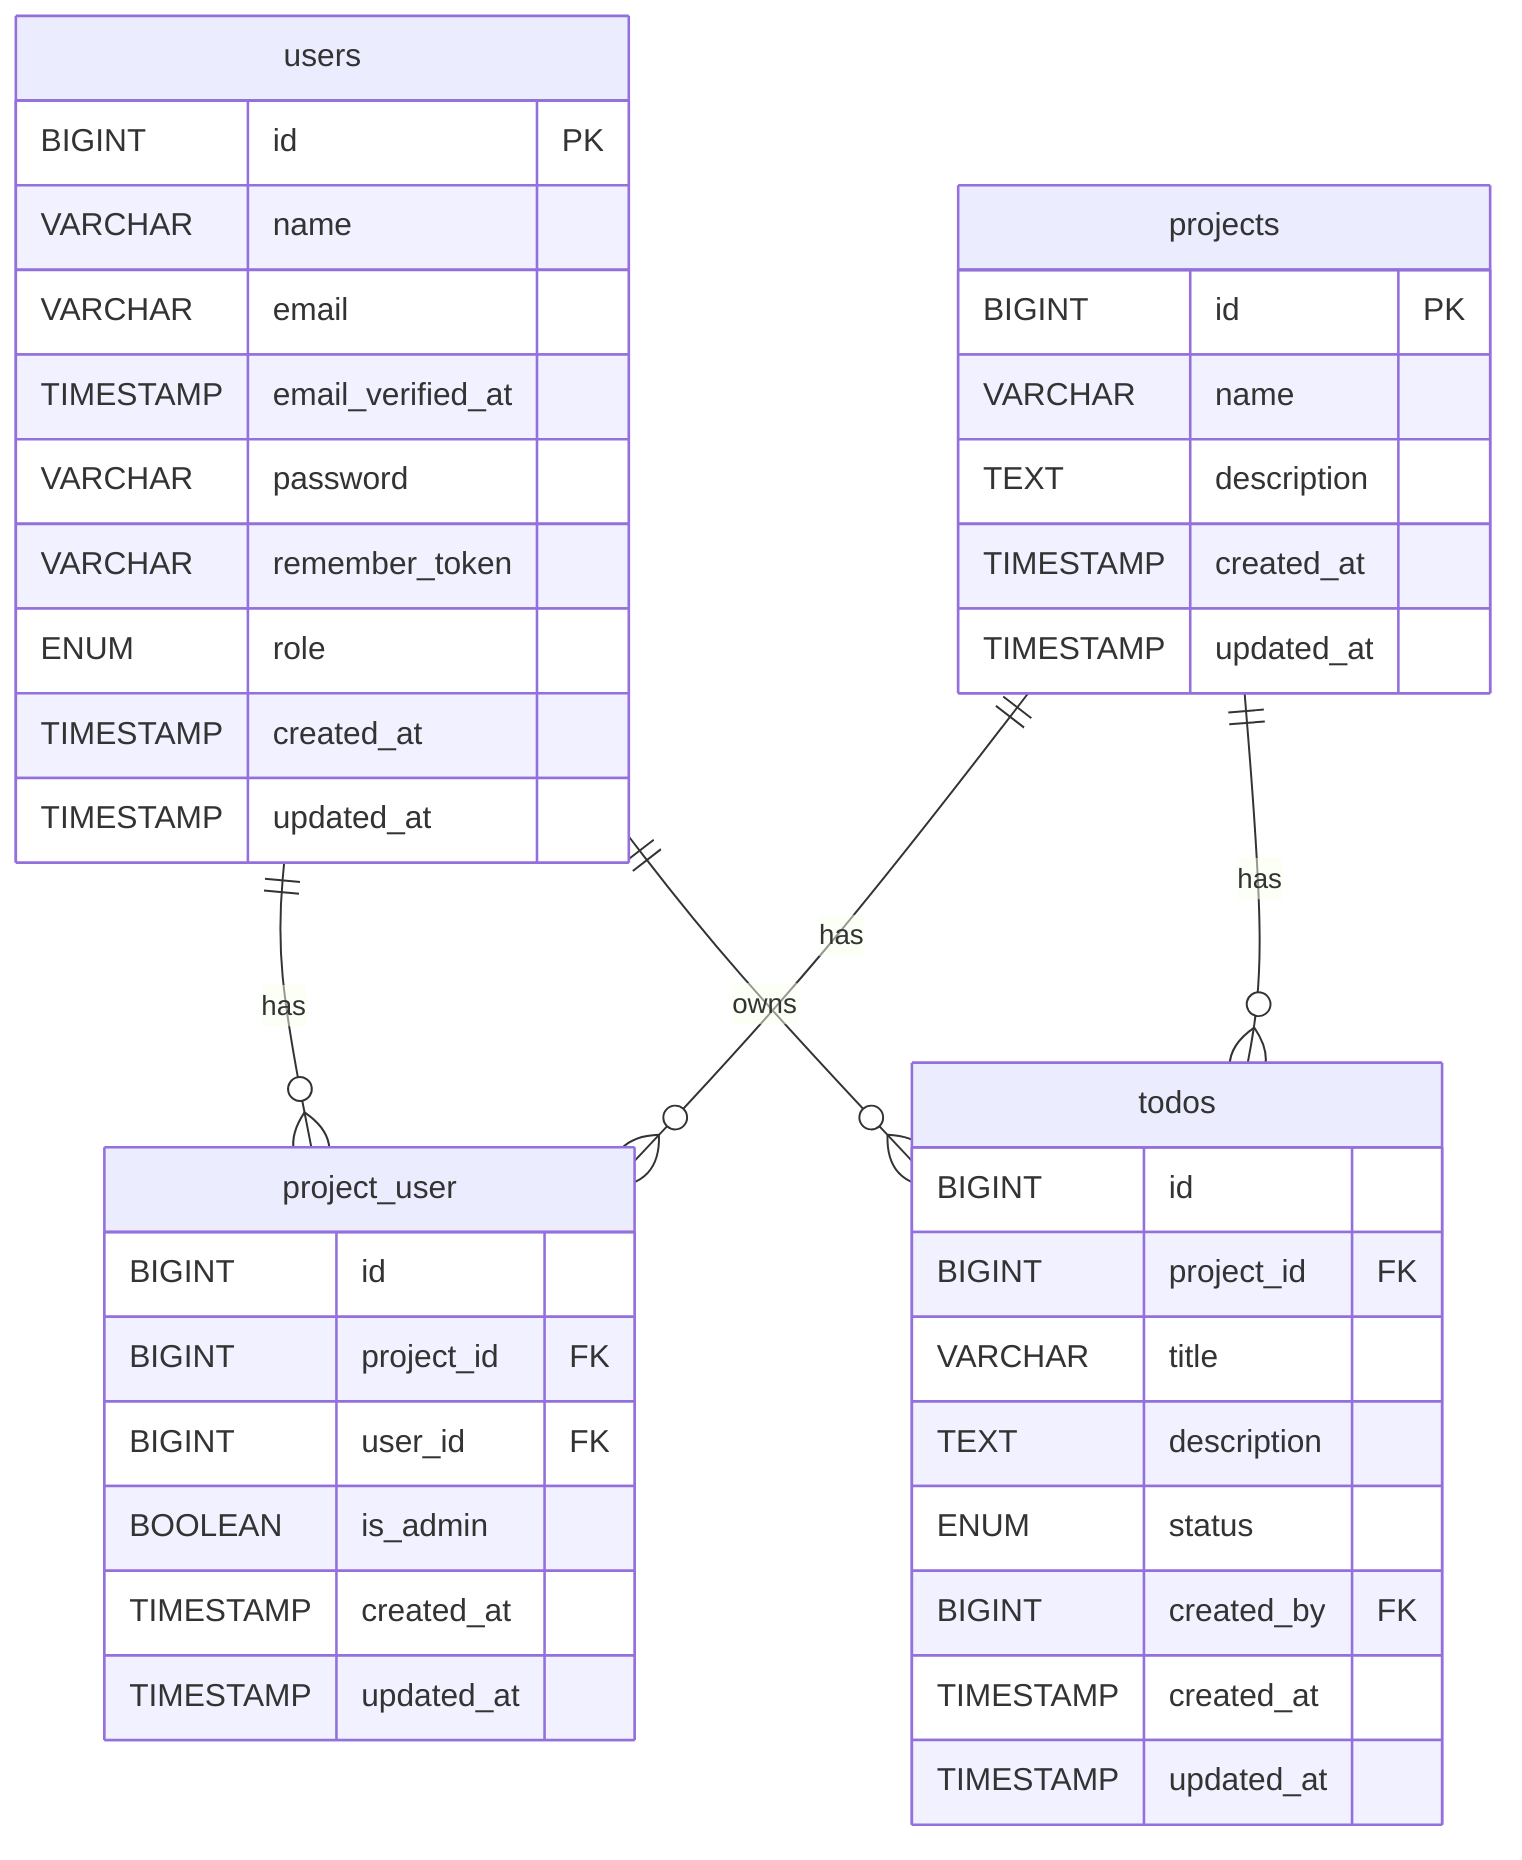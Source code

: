 erDiagram
    users {
        BIGINT id PK
        VARCHAR name
        VARCHAR email
        TIMESTAMP email_verified_at
        VARCHAR password
        VARCHAR remember_token
        ENUM role
        TIMESTAMP created_at
        TIMESTAMP updated_at
    }
    
    projects {
        BIGINT id PK
        VARCHAR name
        TEXT description
        TIMESTAMP created_at
        TIMESTAMP updated_at
    }
    
    project_user {
        BIGINT id
        BIGINT project_id FK
        BIGINT user_id FK
        BOOLEAN is_admin
        TIMESTAMP created_at
        TIMESTAMP updated_at
    }
    
    todos {
        BIGINT id
        BIGINT project_id FK
        VARCHAR title
        TEXT description
        ENUM status
        BIGINT created_by FK
        TIMESTAMP created_at
        TIMESTAMP updated_at
    }

    users ||--o{ project_user: "has"
    projects ||--o{ project_user: "has"
    projects ||--o{ todos: "has"
    users ||--o{ todos: "owns"